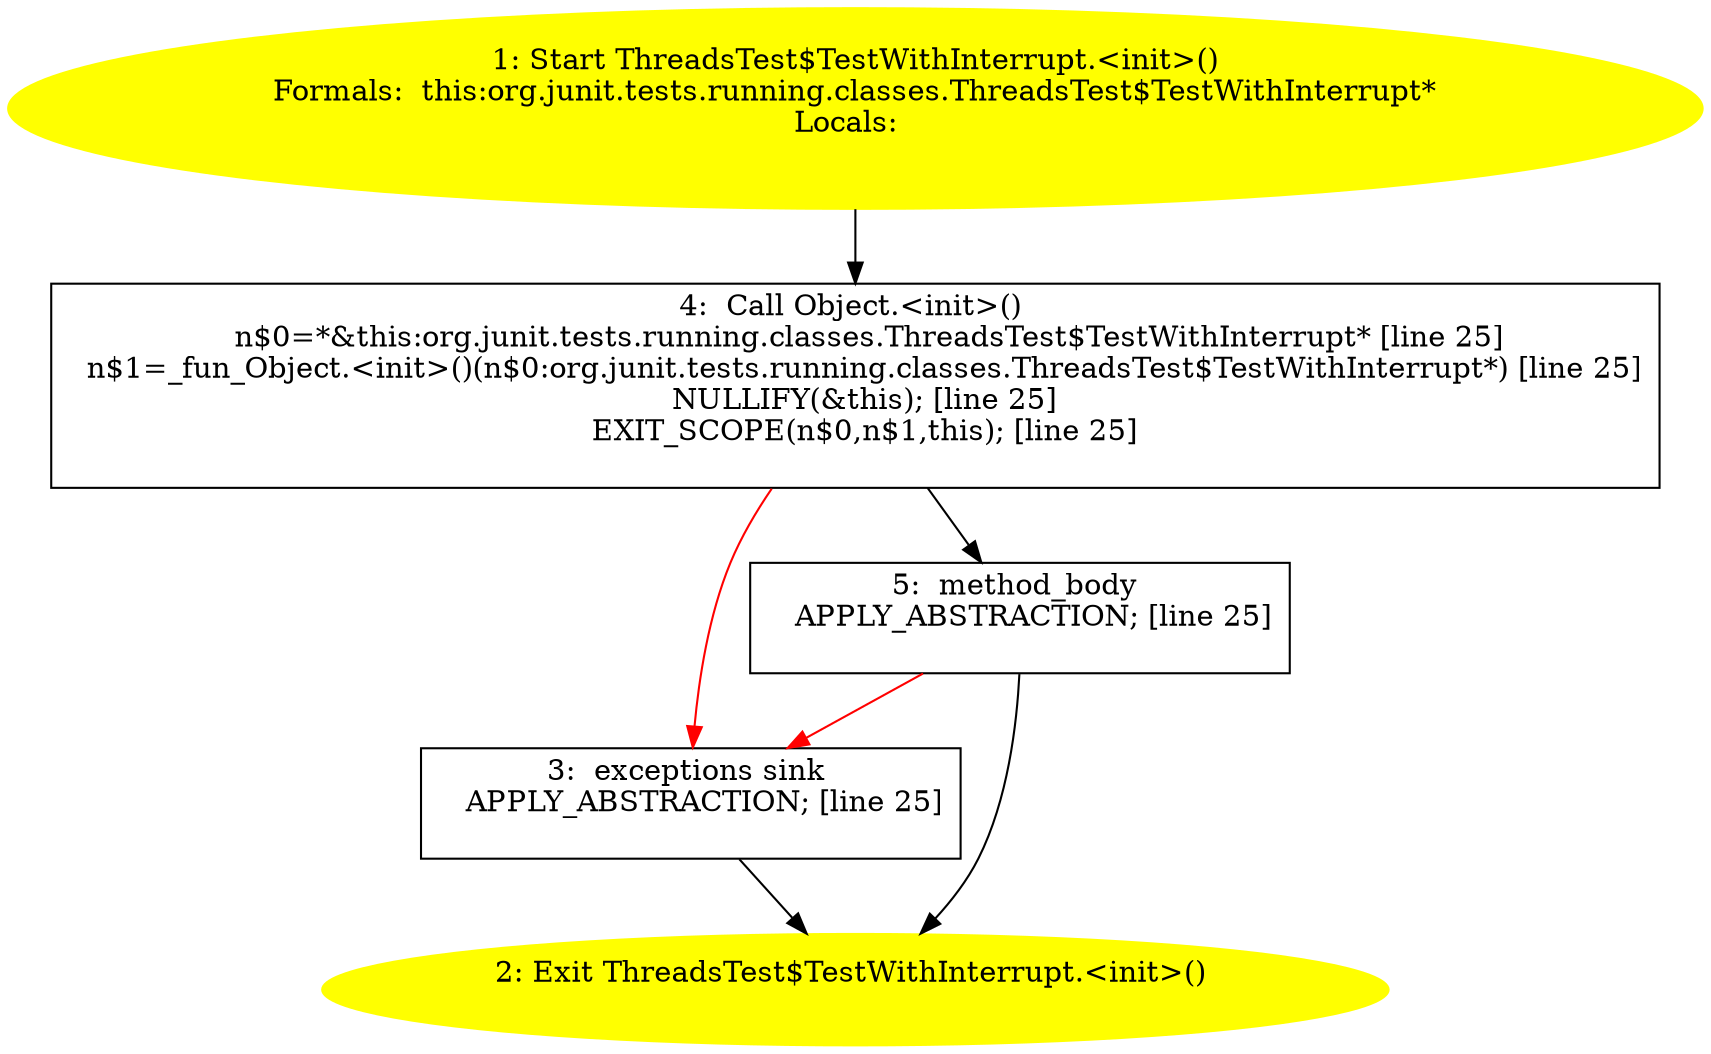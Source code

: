 /* @generated */
digraph cfg {
"org.junit.tests.running.classes.ThreadsTest$TestWithInterrupt.<init>().cf2664d7fae00385a1f55e3e514d8c69_1" [label="1: Start ThreadsTest$TestWithInterrupt.<init>()\nFormals:  this:org.junit.tests.running.classes.ThreadsTest$TestWithInterrupt*\nLocals:  \n  " color=yellow style=filled]
	

	 "org.junit.tests.running.classes.ThreadsTest$TestWithInterrupt.<init>().cf2664d7fae00385a1f55e3e514d8c69_1" -> "org.junit.tests.running.classes.ThreadsTest$TestWithInterrupt.<init>().cf2664d7fae00385a1f55e3e514d8c69_4" ;
"org.junit.tests.running.classes.ThreadsTest$TestWithInterrupt.<init>().cf2664d7fae00385a1f55e3e514d8c69_2" [label="2: Exit ThreadsTest$TestWithInterrupt.<init>() \n  " color=yellow style=filled]
	

"org.junit.tests.running.classes.ThreadsTest$TestWithInterrupt.<init>().cf2664d7fae00385a1f55e3e514d8c69_3" [label="3:  exceptions sink \n   APPLY_ABSTRACTION; [line 25]\n " shape="box"]
	

	 "org.junit.tests.running.classes.ThreadsTest$TestWithInterrupt.<init>().cf2664d7fae00385a1f55e3e514d8c69_3" -> "org.junit.tests.running.classes.ThreadsTest$TestWithInterrupt.<init>().cf2664d7fae00385a1f55e3e514d8c69_2" ;
"org.junit.tests.running.classes.ThreadsTest$TestWithInterrupt.<init>().cf2664d7fae00385a1f55e3e514d8c69_4" [label="4:  Call Object.<init>() \n   n$0=*&this:org.junit.tests.running.classes.ThreadsTest$TestWithInterrupt* [line 25]\n  n$1=_fun_Object.<init>()(n$0:org.junit.tests.running.classes.ThreadsTest$TestWithInterrupt*) [line 25]\n  NULLIFY(&this); [line 25]\n  EXIT_SCOPE(n$0,n$1,this); [line 25]\n " shape="box"]
	

	 "org.junit.tests.running.classes.ThreadsTest$TestWithInterrupt.<init>().cf2664d7fae00385a1f55e3e514d8c69_4" -> "org.junit.tests.running.classes.ThreadsTest$TestWithInterrupt.<init>().cf2664d7fae00385a1f55e3e514d8c69_5" ;
	 "org.junit.tests.running.classes.ThreadsTest$TestWithInterrupt.<init>().cf2664d7fae00385a1f55e3e514d8c69_4" -> "org.junit.tests.running.classes.ThreadsTest$TestWithInterrupt.<init>().cf2664d7fae00385a1f55e3e514d8c69_3" [color="red" ];
"org.junit.tests.running.classes.ThreadsTest$TestWithInterrupt.<init>().cf2664d7fae00385a1f55e3e514d8c69_5" [label="5:  method_body \n   APPLY_ABSTRACTION; [line 25]\n " shape="box"]
	

	 "org.junit.tests.running.classes.ThreadsTest$TestWithInterrupt.<init>().cf2664d7fae00385a1f55e3e514d8c69_5" -> "org.junit.tests.running.classes.ThreadsTest$TestWithInterrupt.<init>().cf2664d7fae00385a1f55e3e514d8c69_2" ;
	 "org.junit.tests.running.classes.ThreadsTest$TestWithInterrupt.<init>().cf2664d7fae00385a1f55e3e514d8c69_5" -> "org.junit.tests.running.classes.ThreadsTest$TestWithInterrupt.<init>().cf2664d7fae00385a1f55e3e514d8c69_3" [color="red" ];
}

